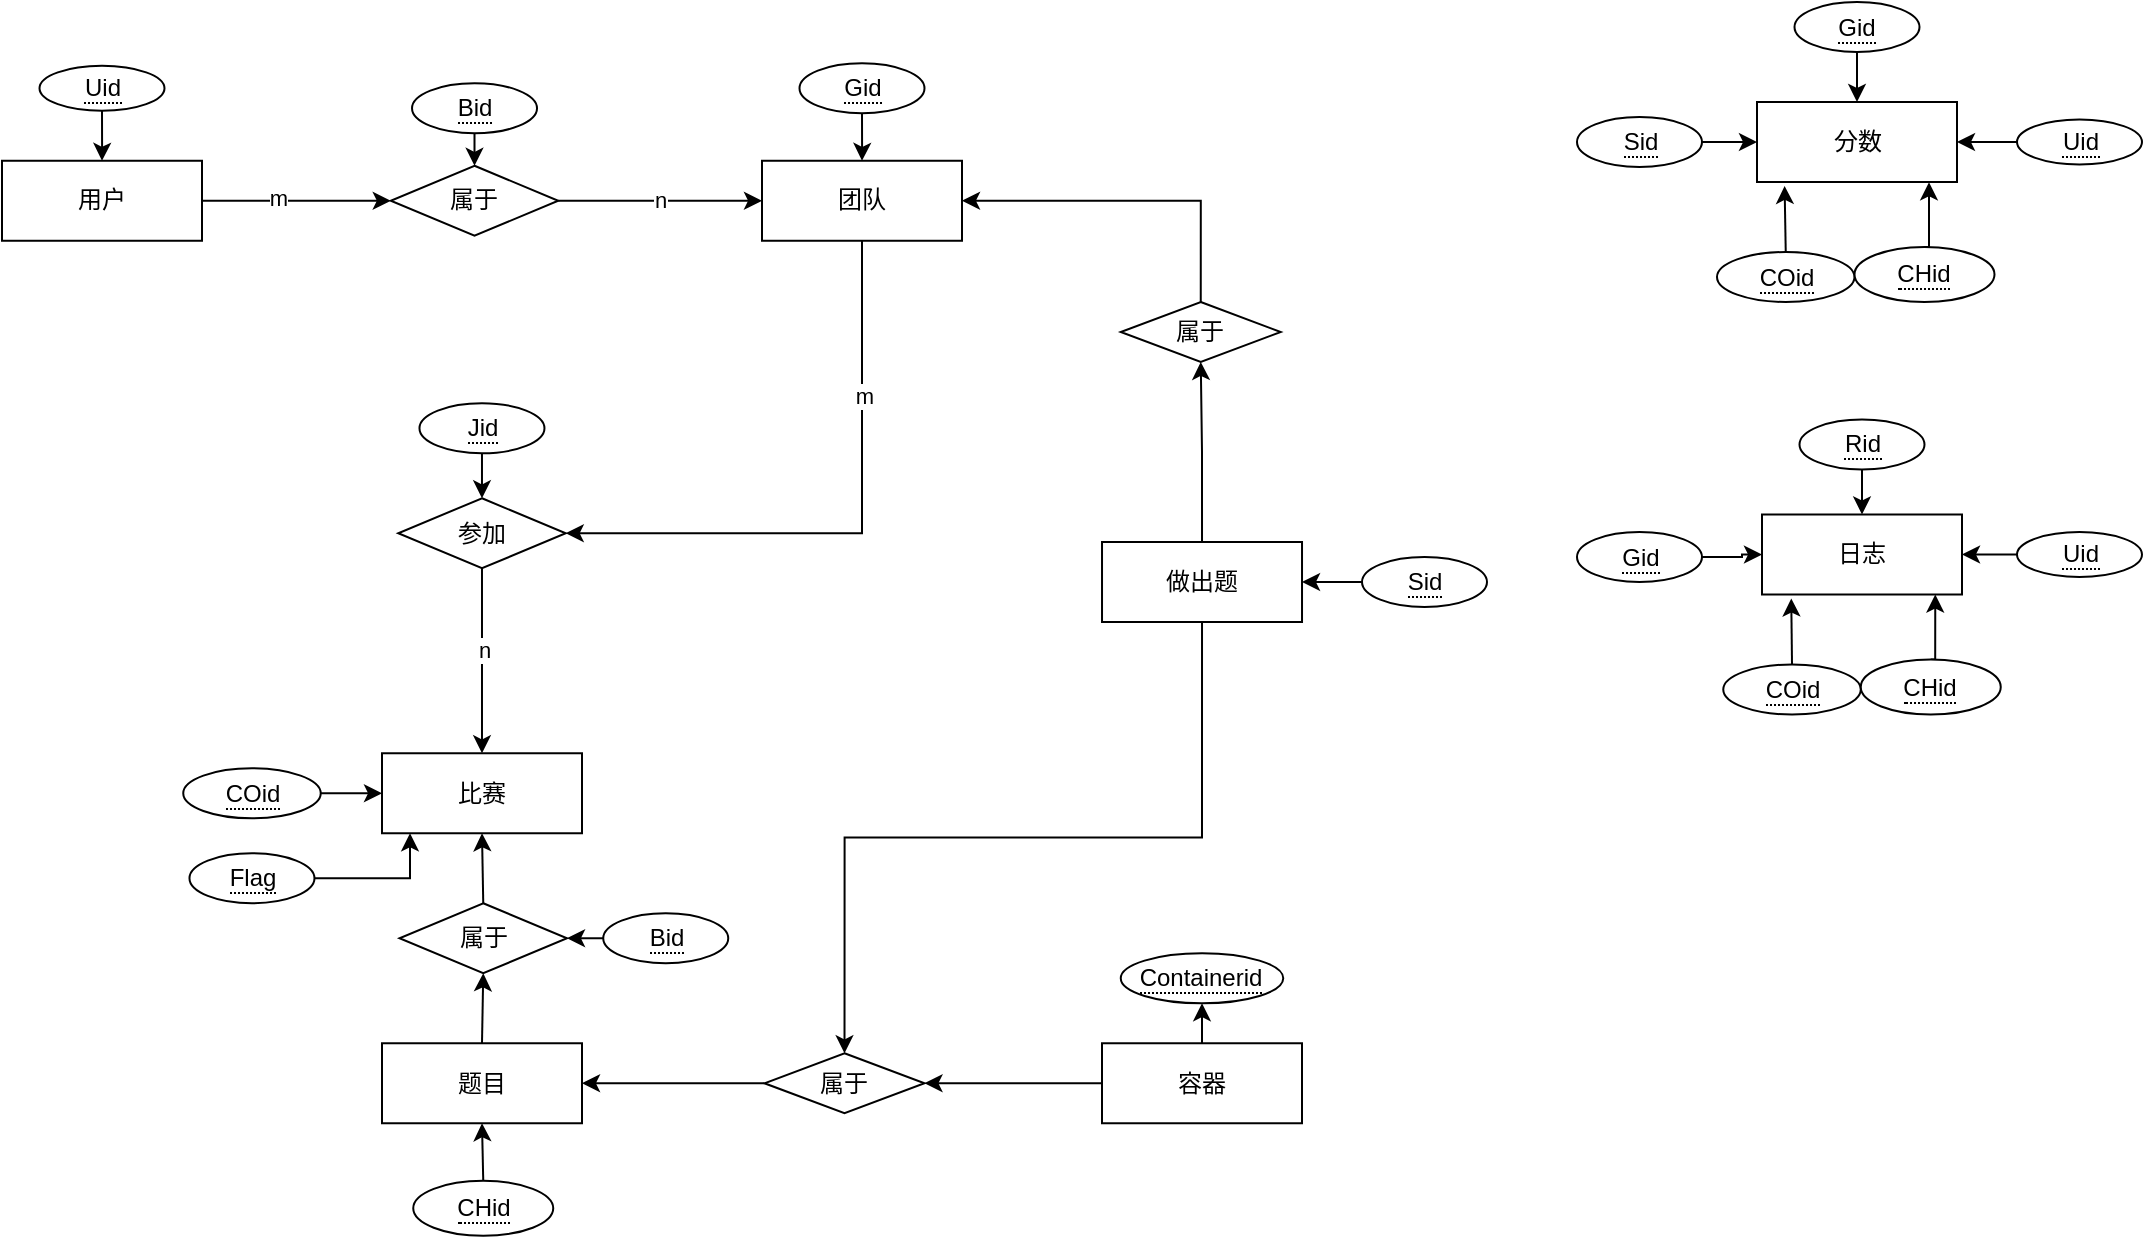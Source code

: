 <mxfile version="21.6.1" type="device">
  <diagram name="第 1 页" id="8Kg3en_rJWYI1R34b1Ib">
    <mxGraphModel dx="1434" dy="844" grid="1" gridSize="10" guides="1" tooltips="1" connect="1" arrows="1" fold="1" page="1" pageScale="1" pageWidth="1169" pageHeight="827" math="0" shadow="0">
      <root>
        <mxCell id="0" />
        <mxCell id="1" parent="0" />
        <mxCell id="yaFcchFPZK2eAnLjPoWI-43" style="edgeStyle=orthogonalEdgeStyle;rounded=0;orthogonalLoop=1;jettySize=auto;html=1;entryX=0;entryY=0.5;entryDx=0;entryDy=0;" edge="1" parent="1" source="yaFcchFPZK2eAnLjPoWI-1" target="yaFcchFPZK2eAnLjPoWI-40">
          <mxGeometry relative="1" as="geometry" />
        </mxCell>
        <mxCell id="yaFcchFPZK2eAnLjPoWI-44" value="m" style="edgeLabel;html=1;align=center;verticalAlign=middle;resizable=0;points=[];" vertex="1" connectable="0" parent="yaFcchFPZK2eAnLjPoWI-43">
          <mxGeometry x="-0.195" y="2" relative="1" as="geometry">
            <mxPoint as="offset" />
          </mxGeometry>
        </mxCell>
        <mxCell id="yaFcchFPZK2eAnLjPoWI-1" value="用户" style="whiteSpace=wrap;html=1;align=center;" vertex="1" parent="1">
          <mxGeometry x="40" y="129.38" width="100" height="40" as="geometry" />
        </mxCell>
        <mxCell id="yaFcchFPZK2eAnLjPoWI-2" value="团队" style="whiteSpace=wrap;html=1;align=center;" vertex="1" parent="1">
          <mxGeometry x="420" y="129.38" width="100" height="40" as="geometry" />
        </mxCell>
        <mxCell id="yaFcchFPZK2eAnLjPoWI-10" style="edgeStyle=orthogonalEdgeStyle;rounded=0;orthogonalLoop=1;jettySize=auto;html=1;" edge="1" parent="1" source="yaFcchFPZK2eAnLjPoWI-5" target="yaFcchFPZK2eAnLjPoWI-1">
          <mxGeometry relative="1" as="geometry" />
        </mxCell>
        <mxCell id="yaFcchFPZK2eAnLjPoWI-5" value="&lt;span style=&quot;border-bottom: 1px dotted&quot;&gt;Uid&lt;br&gt;&lt;/span&gt;" style="ellipse;whiteSpace=wrap;html=1;align=center;" vertex="1" parent="1">
          <mxGeometry x="58.75" y="81.88" width="62.5" height="22.5" as="geometry" />
        </mxCell>
        <mxCell id="yaFcchFPZK2eAnLjPoWI-11" style="edgeStyle=orthogonalEdgeStyle;rounded=0;orthogonalLoop=1;jettySize=auto;html=1;entryX=0.5;entryY=0;entryDx=0;entryDy=0;" edge="1" parent="1" source="yaFcchFPZK2eAnLjPoWI-6" target="yaFcchFPZK2eAnLjPoWI-2">
          <mxGeometry relative="1" as="geometry" />
        </mxCell>
        <mxCell id="yaFcchFPZK2eAnLjPoWI-6" value="&lt;span style=&quot;border-bottom: 1px dotted&quot;&gt;Gid&lt;br&gt;&lt;/span&gt;" style="ellipse;whiteSpace=wrap;html=1;align=center;" vertex="1" parent="1">
          <mxGeometry x="438.75" y="80.63" width="62.5" height="25" as="geometry" />
        </mxCell>
        <mxCell id="yaFcchFPZK2eAnLjPoWI-100" style="edgeStyle=orthogonalEdgeStyle;rounded=0;orthogonalLoop=1;jettySize=auto;html=1;exitX=0.5;exitY=1;exitDx=0;exitDy=0;entryX=0.5;entryY=0;entryDx=0;entryDy=0;" edge="1" parent="1" source="yaFcchFPZK2eAnLjPoWI-22" target="yaFcchFPZK2eAnLjPoWI-40">
          <mxGeometry relative="1" as="geometry" />
        </mxCell>
        <mxCell id="yaFcchFPZK2eAnLjPoWI-22" value="&lt;span style=&quot;border-bottom: 1px dotted&quot;&gt;Bid&lt;br&gt;&lt;/span&gt;" style="ellipse;whiteSpace=wrap;html=1;align=center;" vertex="1" parent="1">
          <mxGeometry x="245.01" y="90.63" width="62.5" height="25" as="geometry" />
        </mxCell>
        <mxCell id="yaFcchFPZK2eAnLjPoWI-49" style="edgeStyle=orthogonalEdgeStyle;rounded=0;orthogonalLoop=1;jettySize=auto;html=1;exitX=1;exitY=0.5;exitDx=0;exitDy=0;entryX=0;entryY=0.5;entryDx=0;entryDy=0;" edge="1" parent="1" source="yaFcchFPZK2eAnLjPoWI-40" target="yaFcchFPZK2eAnLjPoWI-2">
          <mxGeometry relative="1" as="geometry" />
        </mxCell>
        <mxCell id="yaFcchFPZK2eAnLjPoWI-50" value="n" style="edgeLabel;html=1;align=center;verticalAlign=middle;resizable=0;points=[];" vertex="1" connectable="0" parent="yaFcchFPZK2eAnLjPoWI-49">
          <mxGeometry x="-0.001" y="1" relative="1" as="geometry">
            <mxPoint as="offset" />
          </mxGeometry>
        </mxCell>
        <mxCell id="yaFcchFPZK2eAnLjPoWI-40" value="属于" style="shape=rhombus;perimeter=rhombusPerimeter;whiteSpace=wrap;html=1;align=center;" vertex="1" parent="1">
          <mxGeometry x="234.38" y="131.88" width="83.75" height="35" as="geometry" />
        </mxCell>
        <mxCell id="yaFcchFPZK2eAnLjPoWI-80" style="edgeStyle=orthogonalEdgeStyle;rounded=0;orthogonalLoop=1;jettySize=auto;html=1;exitX=0.5;exitY=1;exitDx=0;exitDy=0;entryX=1;entryY=0.5;entryDx=0;entryDy=0;" edge="1" parent="1" source="yaFcchFPZK2eAnLjPoWI-2" target="yaFcchFPZK2eAnLjPoWI-48">
          <mxGeometry relative="1" as="geometry" />
        </mxCell>
        <mxCell id="yaFcchFPZK2eAnLjPoWI-91" value="m" style="edgeLabel;html=1;align=center;verticalAlign=middle;resizable=0;points=[];" vertex="1" connectable="0" parent="yaFcchFPZK2eAnLjPoWI-80">
          <mxGeometry x="-0.472" y="1" relative="1" as="geometry">
            <mxPoint as="offset" />
          </mxGeometry>
        </mxCell>
        <mxCell id="yaFcchFPZK2eAnLjPoWI-81" style="edgeStyle=orthogonalEdgeStyle;rounded=0;orthogonalLoop=1;jettySize=auto;html=1;exitX=0.5;exitY=1;exitDx=0;exitDy=0;entryX=0.5;entryY=0;entryDx=0;entryDy=0;" edge="1" parent="1" source="yaFcchFPZK2eAnLjPoWI-48" target="yaFcchFPZK2eAnLjPoWI-63">
          <mxGeometry relative="1" as="geometry" />
        </mxCell>
        <mxCell id="yaFcchFPZK2eAnLjPoWI-92" value="n" style="edgeLabel;html=1;align=center;verticalAlign=middle;resizable=0;points=[];" vertex="1" connectable="0" parent="yaFcchFPZK2eAnLjPoWI-81">
          <mxGeometry x="-0.124" y="1" relative="1" as="geometry">
            <mxPoint as="offset" />
          </mxGeometry>
        </mxCell>
        <mxCell id="yaFcchFPZK2eAnLjPoWI-48" value="参加" style="shape=rhombus;perimeter=rhombusPerimeter;whiteSpace=wrap;html=1;align=center;" vertex="1" parent="1">
          <mxGeometry x="238.12" y="298.13" width="83.75" height="35" as="geometry" />
        </mxCell>
        <mxCell id="yaFcchFPZK2eAnLjPoWI-99" style="edgeStyle=orthogonalEdgeStyle;rounded=0;orthogonalLoop=1;jettySize=auto;html=1;exitX=0.5;exitY=1;exitDx=0;exitDy=0;entryX=0.5;entryY=0;entryDx=0;entryDy=0;" edge="1" parent="1" source="yaFcchFPZK2eAnLjPoWI-57" target="yaFcchFPZK2eAnLjPoWI-48">
          <mxGeometry relative="1" as="geometry" />
        </mxCell>
        <mxCell id="yaFcchFPZK2eAnLjPoWI-57" value="&lt;span style=&quot;border-bottom: 1px dotted&quot;&gt;Jid&lt;br&gt;&lt;/span&gt;" style="ellipse;whiteSpace=wrap;html=1;align=center;" vertex="1" parent="1">
          <mxGeometry x="248.74" y="250.63" width="62.5" height="25" as="geometry" />
        </mxCell>
        <mxCell id="yaFcchFPZK2eAnLjPoWI-95" style="edgeStyle=orthogonalEdgeStyle;rounded=0;orthogonalLoop=1;jettySize=auto;html=1;exitX=0.5;exitY=0;exitDx=0;exitDy=0;entryX=0.5;entryY=1;entryDx=0;entryDy=0;" edge="1" parent="1" source="yaFcchFPZK2eAnLjPoWI-62" target="yaFcchFPZK2eAnLjPoWI-70">
          <mxGeometry relative="1" as="geometry" />
        </mxCell>
        <mxCell id="yaFcchFPZK2eAnLjPoWI-62" value="题目" style="whiteSpace=wrap;html=1;align=center;" vertex="1" parent="1">
          <mxGeometry x="230" y="570.63" width="100" height="40" as="geometry" />
        </mxCell>
        <mxCell id="yaFcchFPZK2eAnLjPoWI-63" value="比赛" style="whiteSpace=wrap;html=1;align=center;" vertex="1" parent="1">
          <mxGeometry x="230" y="425.63" width="100" height="40" as="geometry" />
        </mxCell>
        <mxCell id="yaFcchFPZK2eAnLjPoWI-89" style="edgeStyle=orthogonalEdgeStyle;rounded=0;orthogonalLoop=1;jettySize=auto;html=1;exitX=0.5;exitY=0;exitDx=0;exitDy=0;entryX=0.5;entryY=1;entryDx=0;entryDy=0;" edge="1" parent="1" source="yaFcchFPZK2eAnLjPoWI-65" target="yaFcchFPZK2eAnLjPoWI-62">
          <mxGeometry relative="1" as="geometry" />
        </mxCell>
        <mxCell id="yaFcchFPZK2eAnLjPoWI-65" value="&lt;span style=&quot;border-bottom: 1px dotted&quot;&gt;CHid&lt;br&gt;&lt;/span&gt;" style="ellipse;whiteSpace=wrap;html=1;align=center;" vertex="1" parent="1">
          <mxGeometry x="245.62" y="639.38" width="70" height="27.5" as="geometry" />
        </mxCell>
        <mxCell id="yaFcchFPZK2eAnLjPoWI-93" style="edgeStyle=orthogonalEdgeStyle;rounded=0;orthogonalLoop=1;jettySize=auto;html=1;exitX=1;exitY=0.5;exitDx=0;exitDy=0;entryX=0;entryY=0.5;entryDx=0;entryDy=0;" edge="1" parent="1" source="yaFcchFPZK2eAnLjPoWI-67" target="yaFcchFPZK2eAnLjPoWI-63">
          <mxGeometry relative="1" as="geometry" />
        </mxCell>
        <mxCell id="yaFcchFPZK2eAnLjPoWI-67" value="&lt;span style=&quot;border-bottom: 1px dotted&quot;&gt;COid&lt;br&gt;&lt;/span&gt;" style="ellipse;whiteSpace=wrap;html=1;align=center;" vertex="1" parent="1">
          <mxGeometry x="130.62" y="433.13" width="68.75" height="25" as="geometry" />
        </mxCell>
        <mxCell id="yaFcchFPZK2eAnLjPoWI-96" style="edgeStyle=orthogonalEdgeStyle;rounded=0;orthogonalLoop=1;jettySize=auto;html=1;exitX=0.5;exitY=0;exitDx=0;exitDy=0;entryX=0.5;entryY=1;entryDx=0;entryDy=0;" edge="1" parent="1" source="yaFcchFPZK2eAnLjPoWI-70" target="yaFcchFPZK2eAnLjPoWI-63">
          <mxGeometry relative="1" as="geometry" />
        </mxCell>
        <mxCell id="yaFcchFPZK2eAnLjPoWI-70" value="属于" style="shape=rhombus;perimeter=rhombusPerimeter;whiteSpace=wrap;html=1;align=center;" vertex="1" parent="1">
          <mxGeometry x="238.75" y="500.63" width="83.75" height="35" as="geometry" />
        </mxCell>
        <mxCell id="yaFcchFPZK2eAnLjPoWI-98" style="edgeStyle=orthogonalEdgeStyle;rounded=0;orthogonalLoop=1;jettySize=auto;html=1;exitX=0;exitY=0.5;exitDx=0;exitDy=0;entryX=1;entryY=0.5;entryDx=0;entryDy=0;" edge="1" parent="1" source="yaFcchFPZK2eAnLjPoWI-71" target="yaFcchFPZK2eAnLjPoWI-70">
          <mxGeometry relative="1" as="geometry" />
        </mxCell>
        <mxCell id="yaFcchFPZK2eAnLjPoWI-71" value="&lt;span style=&quot;border-bottom: 1px dotted&quot;&gt;Bid&lt;br&gt;&lt;/span&gt;" style="ellipse;whiteSpace=wrap;html=1;align=center;" vertex="1" parent="1">
          <mxGeometry x="340.62" y="505.63" width="62.5" height="25" as="geometry" />
        </mxCell>
        <mxCell id="yaFcchFPZK2eAnLjPoWI-116" style="edgeStyle=orthogonalEdgeStyle;rounded=0;orthogonalLoop=1;jettySize=auto;html=1;entryX=0.14;entryY=1;entryDx=0;entryDy=0;entryPerimeter=0;" edge="1" parent="1" source="yaFcchFPZK2eAnLjPoWI-76" target="yaFcchFPZK2eAnLjPoWI-63">
          <mxGeometry relative="1" as="geometry" />
        </mxCell>
        <mxCell id="yaFcchFPZK2eAnLjPoWI-76" value="&lt;span style=&quot;border-bottom: 1px dotted&quot;&gt;Flag&lt;br&gt;&lt;/span&gt;" style="ellipse;whiteSpace=wrap;html=1;align=center;" vertex="1" parent="1">
          <mxGeometry x="133.74" y="475.63" width="62.5" height="25" as="geometry" />
        </mxCell>
        <mxCell id="yaFcchFPZK2eAnLjPoWI-123" value="日志" style="whiteSpace=wrap;html=1;align=center;" vertex="1" parent="1">
          <mxGeometry x="920" y="306.25" width="100" height="40" as="geometry" />
        </mxCell>
        <mxCell id="yaFcchFPZK2eAnLjPoWI-136" value="分数" style="whiteSpace=wrap;html=1;align=center;" vertex="1" parent="1">
          <mxGeometry x="917.5" y="100" width="100" height="40" as="geometry" />
        </mxCell>
        <mxCell id="yaFcchFPZK2eAnLjPoWI-138" style="edgeStyle=orthogonalEdgeStyle;rounded=0;orthogonalLoop=1;jettySize=auto;html=1;exitX=1;exitY=0.5;exitDx=0;exitDy=0;entryX=0;entryY=0.5;entryDx=0;entryDy=0;" edge="1" parent="1" source="yaFcchFPZK2eAnLjPoWI-137" target="yaFcchFPZK2eAnLjPoWI-136">
          <mxGeometry relative="1" as="geometry" />
        </mxCell>
        <mxCell id="yaFcchFPZK2eAnLjPoWI-137" value="&lt;span style=&quot;border-bottom: 1px dotted&quot;&gt;Sid&lt;br&gt;&lt;/span&gt;" style="ellipse;whiteSpace=wrap;html=1;align=center;" vertex="1" parent="1">
          <mxGeometry x="827.5" y="107.5" width="62.5" height="25" as="geometry" />
        </mxCell>
        <mxCell id="yaFcchFPZK2eAnLjPoWI-140" style="edgeStyle=orthogonalEdgeStyle;rounded=0;orthogonalLoop=1;jettySize=auto;html=1;exitX=0.5;exitY=1;exitDx=0;exitDy=0;entryX=0.5;entryY=0;entryDx=0;entryDy=0;" edge="1" parent="1" source="yaFcchFPZK2eAnLjPoWI-139" target="yaFcchFPZK2eAnLjPoWI-136">
          <mxGeometry relative="1" as="geometry" />
        </mxCell>
        <mxCell id="yaFcchFPZK2eAnLjPoWI-139" value="&lt;span style=&quot;border-bottom: 1px dotted&quot;&gt;Gid&lt;br&gt;&lt;/span&gt;" style="ellipse;whiteSpace=wrap;html=1;align=center;" vertex="1" parent="1">
          <mxGeometry x="936.25" y="50" width="62.5" height="25" as="geometry" />
        </mxCell>
        <mxCell id="yaFcchFPZK2eAnLjPoWI-142" style="edgeStyle=orthogonalEdgeStyle;rounded=0;orthogonalLoop=1;jettySize=auto;html=1;entryX=1;entryY=0.5;entryDx=0;entryDy=0;" edge="1" parent="1" source="yaFcchFPZK2eAnLjPoWI-141" target="yaFcchFPZK2eAnLjPoWI-136">
          <mxGeometry relative="1" as="geometry" />
        </mxCell>
        <mxCell id="yaFcchFPZK2eAnLjPoWI-141" value="&lt;span style=&quot;border-bottom: 1px dotted&quot;&gt;Uid&lt;br&gt;&lt;/span&gt;" style="ellipse;whiteSpace=wrap;html=1;align=center;" vertex="1" parent="1">
          <mxGeometry x="1047.5" y="108.75" width="62.5" height="22.5" as="geometry" />
        </mxCell>
        <mxCell id="yaFcchFPZK2eAnLjPoWI-145" style="edgeStyle=orthogonalEdgeStyle;rounded=0;orthogonalLoop=1;jettySize=auto;html=1;exitX=0.5;exitY=0;exitDx=0;exitDy=0;entryX=0.138;entryY=1.049;entryDx=0;entryDy=0;entryPerimeter=0;" edge="1" parent="1" source="yaFcchFPZK2eAnLjPoWI-143" target="yaFcchFPZK2eAnLjPoWI-136">
          <mxGeometry relative="1" as="geometry" />
        </mxCell>
        <mxCell id="yaFcchFPZK2eAnLjPoWI-143" value="&lt;span style=&quot;border-bottom: 1px dotted&quot;&gt;COid&lt;br&gt;&lt;/span&gt;" style="ellipse;whiteSpace=wrap;html=1;align=center;" vertex="1" parent="1">
          <mxGeometry x="897.5" y="175" width="68.75" height="25" as="geometry" />
        </mxCell>
        <mxCell id="yaFcchFPZK2eAnLjPoWI-148" style="edgeStyle=orthogonalEdgeStyle;rounded=0;orthogonalLoop=1;jettySize=auto;html=1;exitX=0.5;exitY=0;exitDx=0;exitDy=0;entryX=0.86;entryY=1.004;entryDx=0;entryDy=0;entryPerimeter=0;" edge="1" parent="1" source="yaFcchFPZK2eAnLjPoWI-144" target="yaFcchFPZK2eAnLjPoWI-136">
          <mxGeometry relative="1" as="geometry" />
        </mxCell>
        <mxCell id="yaFcchFPZK2eAnLjPoWI-144" value="&lt;span style=&quot;border-bottom: 1px dotted&quot;&gt;CHid&lt;br&gt;&lt;/span&gt;" style="ellipse;whiteSpace=wrap;html=1;align=center;" vertex="1" parent="1">
          <mxGeometry x="966.25" y="172.5" width="70" height="27.5" as="geometry" />
        </mxCell>
        <mxCell id="yaFcchFPZK2eAnLjPoWI-150" style="edgeStyle=orthogonalEdgeStyle;rounded=0;orthogonalLoop=1;jettySize=auto;html=1;exitX=0.5;exitY=1;exitDx=0;exitDy=0;entryX=0.5;entryY=0;entryDx=0;entryDy=0;" edge="1" parent="1" source="yaFcchFPZK2eAnLjPoWI-149" target="yaFcchFPZK2eAnLjPoWI-123">
          <mxGeometry relative="1" as="geometry" />
        </mxCell>
        <mxCell id="yaFcchFPZK2eAnLjPoWI-149" value="&lt;span style=&quot;border-bottom: 1px dotted&quot;&gt;Rid&lt;br&gt;&lt;/span&gt;" style="ellipse;whiteSpace=wrap;html=1;align=center;" vertex="1" parent="1">
          <mxGeometry x="938.75" y="258.75" width="62.5" height="25" as="geometry" />
        </mxCell>
        <mxCell id="yaFcchFPZK2eAnLjPoWI-151" style="edgeStyle=orthogonalEdgeStyle;rounded=0;orthogonalLoop=1;jettySize=auto;html=1;exitX=0.5;exitY=0;exitDx=0;exitDy=0;entryX=0.138;entryY=1.049;entryDx=0;entryDy=0;entryPerimeter=0;" edge="1" source="yaFcchFPZK2eAnLjPoWI-152" parent="1">
          <mxGeometry relative="1" as="geometry">
            <mxPoint x="934.63" y="348.25" as="targetPoint" />
          </mxGeometry>
        </mxCell>
        <mxCell id="yaFcchFPZK2eAnLjPoWI-152" value="&lt;span style=&quot;border-bottom: 1px dotted&quot;&gt;COid&lt;br&gt;&lt;/span&gt;" style="ellipse;whiteSpace=wrap;html=1;align=center;" vertex="1" parent="1">
          <mxGeometry x="900.63" y="381.25" width="68.75" height="25" as="geometry" />
        </mxCell>
        <mxCell id="yaFcchFPZK2eAnLjPoWI-153" style="edgeStyle=orthogonalEdgeStyle;rounded=0;orthogonalLoop=1;jettySize=auto;html=1;exitX=0.5;exitY=0;exitDx=0;exitDy=0;entryX=0.86;entryY=1.004;entryDx=0;entryDy=0;entryPerimeter=0;" edge="1" source="yaFcchFPZK2eAnLjPoWI-154" parent="1">
          <mxGeometry relative="1" as="geometry">
            <mxPoint x="1006.63" y="346.25" as="targetPoint" />
          </mxGeometry>
        </mxCell>
        <mxCell id="yaFcchFPZK2eAnLjPoWI-154" value="&lt;span style=&quot;border-bottom: 1px dotted&quot;&gt;CHid&lt;br&gt;&lt;/span&gt;" style="ellipse;whiteSpace=wrap;html=1;align=center;" vertex="1" parent="1">
          <mxGeometry x="969.38" y="378.75" width="70" height="27.5" as="geometry" />
        </mxCell>
        <mxCell id="yaFcchFPZK2eAnLjPoWI-157" style="edgeStyle=orthogonalEdgeStyle;rounded=0;orthogonalLoop=1;jettySize=auto;html=1;entryX=0;entryY=0.5;entryDx=0;entryDy=0;" edge="1" parent="1" source="yaFcchFPZK2eAnLjPoWI-155" target="yaFcchFPZK2eAnLjPoWI-123">
          <mxGeometry relative="1" as="geometry" />
        </mxCell>
        <mxCell id="yaFcchFPZK2eAnLjPoWI-155" value="&lt;span style=&quot;border-bottom: 1px dotted&quot;&gt;Gid&lt;br&gt;&lt;/span&gt;" style="ellipse;whiteSpace=wrap;html=1;align=center;" vertex="1" parent="1">
          <mxGeometry x="827.5" y="315" width="62.5" height="25" as="geometry" />
        </mxCell>
        <mxCell id="yaFcchFPZK2eAnLjPoWI-159" style="edgeStyle=orthogonalEdgeStyle;rounded=0;orthogonalLoop=1;jettySize=auto;html=1;entryX=1;entryY=0.5;entryDx=0;entryDy=0;" edge="1" parent="1" source="yaFcchFPZK2eAnLjPoWI-158" target="yaFcchFPZK2eAnLjPoWI-123">
          <mxGeometry relative="1" as="geometry" />
        </mxCell>
        <mxCell id="yaFcchFPZK2eAnLjPoWI-158" value="&lt;span style=&quot;border-bottom: 1px dotted&quot;&gt;Uid&lt;br&gt;&lt;/span&gt;" style="ellipse;whiteSpace=wrap;html=1;align=center;" vertex="1" parent="1">
          <mxGeometry x="1047.5" y="315" width="62.5" height="22.5" as="geometry" />
        </mxCell>
        <mxCell id="yaFcchFPZK2eAnLjPoWI-166" value="" style="edgeStyle=orthogonalEdgeStyle;rounded=0;orthogonalLoop=1;jettySize=auto;html=1;" edge="1" parent="1" source="yaFcchFPZK2eAnLjPoWI-164" target="yaFcchFPZK2eAnLjPoWI-165">
          <mxGeometry relative="1" as="geometry" />
        </mxCell>
        <mxCell id="yaFcchFPZK2eAnLjPoWI-168" style="edgeStyle=orthogonalEdgeStyle;rounded=0;orthogonalLoop=1;jettySize=auto;html=1;entryX=1;entryY=0.5;entryDx=0;entryDy=0;" edge="1" parent="1" source="yaFcchFPZK2eAnLjPoWI-164" target="yaFcchFPZK2eAnLjPoWI-167">
          <mxGeometry relative="1" as="geometry" />
        </mxCell>
        <mxCell id="yaFcchFPZK2eAnLjPoWI-164" value="容器" style="whiteSpace=wrap;html=1;align=center;" vertex="1" parent="1">
          <mxGeometry x="590" y="570.63" width="100" height="40" as="geometry" />
        </mxCell>
        <mxCell id="yaFcchFPZK2eAnLjPoWI-165" value="&lt;span style=&quot;border-bottom: 1px dotted&quot;&gt;Containerid&lt;br&gt;&lt;/span&gt;" style="ellipse;whiteSpace=wrap;html=1;align=center;" vertex="1" parent="1">
          <mxGeometry x="599.38" y="525.63" width="81.25" height="25" as="geometry" />
        </mxCell>
        <mxCell id="yaFcchFPZK2eAnLjPoWI-169" style="edgeStyle=orthogonalEdgeStyle;rounded=0;orthogonalLoop=1;jettySize=auto;html=1;entryX=1;entryY=0.5;entryDx=0;entryDy=0;" edge="1" parent="1" source="yaFcchFPZK2eAnLjPoWI-167" target="yaFcchFPZK2eAnLjPoWI-62">
          <mxGeometry relative="1" as="geometry" />
        </mxCell>
        <mxCell id="yaFcchFPZK2eAnLjPoWI-167" value="属于" style="shape=rhombus;perimeter=rhombusPerimeter;whiteSpace=wrap;html=1;align=center;" vertex="1" parent="1">
          <mxGeometry x="421.25" y="575.63" width="80" height="30" as="geometry" />
        </mxCell>
        <mxCell id="yaFcchFPZK2eAnLjPoWI-178" style="edgeStyle=orthogonalEdgeStyle;rounded=0;orthogonalLoop=1;jettySize=auto;html=1;exitX=0.5;exitY=0;exitDx=0;exitDy=0;entryX=0.5;entryY=1;entryDx=0;entryDy=0;" edge="1" parent="1" source="yaFcchFPZK2eAnLjPoWI-172" target="yaFcchFPZK2eAnLjPoWI-176">
          <mxGeometry relative="1" as="geometry" />
        </mxCell>
        <mxCell id="yaFcchFPZK2eAnLjPoWI-181" style="edgeStyle=orthogonalEdgeStyle;rounded=0;orthogonalLoop=1;jettySize=auto;html=1;exitX=0.5;exitY=1;exitDx=0;exitDy=0;entryX=0.5;entryY=0;entryDx=0;entryDy=0;" edge="1" parent="1" source="yaFcchFPZK2eAnLjPoWI-172" target="yaFcchFPZK2eAnLjPoWI-167">
          <mxGeometry relative="1" as="geometry" />
        </mxCell>
        <mxCell id="yaFcchFPZK2eAnLjPoWI-172" value="做出题" style="whiteSpace=wrap;html=1;align=center;" vertex="1" parent="1">
          <mxGeometry x="590.01" y="320" width="100" height="40" as="geometry" />
        </mxCell>
        <mxCell id="yaFcchFPZK2eAnLjPoWI-174" style="edgeStyle=orthogonalEdgeStyle;rounded=0;orthogonalLoop=1;jettySize=auto;html=1;exitX=0;exitY=0.5;exitDx=0;exitDy=0;entryX=1;entryY=0.5;entryDx=0;entryDy=0;" edge="1" parent="1" source="yaFcchFPZK2eAnLjPoWI-173" target="yaFcchFPZK2eAnLjPoWI-172">
          <mxGeometry relative="1" as="geometry" />
        </mxCell>
        <mxCell id="yaFcchFPZK2eAnLjPoWI-173" value="&lt;span style=&quot;border-bottom: 1px dotted&quot;&gt;Sid&lt;br&gt;&lt;/span&gt;" style="ellipse;whiteSpace=wrap;html=1;align=center;" vertex="1" parent="1">
          <mxGeometry x="720" y="327.5" width="62.5" height="25" as="geometry" />
        </mxCell>
        <mxCell id="yaFcchFPZK2eAnLjPoWI-179" style="edgeStyle=orthogonalEdgeStyle;rounded=0;orthogonalLoop=1;jettySize=auto;html=1;exitX=0.5;exitY=0;exitDx=0;exitDy=0;entryX=1;entryY=0.5;entryDx=0;entryDy=0;" edge="1" parent="1" source="yaFcchFPZK2eAnLjPoWI-176" target="yaFcchFPZK2eAnLjPoWI-2">
          <mxGeometry relative="1" as="geometry" />
        </mxCell>
        <mxCell id="yaFcchFPZK2eAnLjPoWI-176" value="属于" style="shape=rhombus;perimeter=rhombusPerimeter;whiteSpace=wrap;html=1;align=center;" vertex="1" parent="1">
          <mxGeometry x="599.38" y="200" width="80" height="30" as="geometry" />
        </mxCell>
      </root>
    </mxGraphModel>
  </diagram>
</mxfile>
